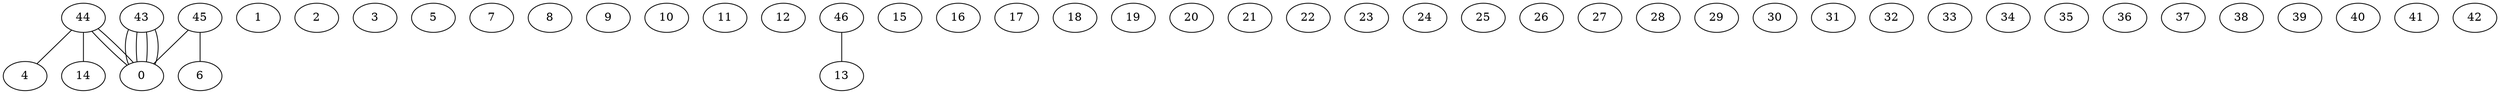 graph G {
0;
1;
2;
3;
4;
5;
6;
7;
8;
9;
10;
11;
12;
13;
14;
15;
16;
17;
18;
19;
20;
21;
22;
23;
24;
25;
26;
27;
28;
29;
30;
31;
32;
33;
34;
35;
36;
37;
38;
39;
40;
41;
42;
43;
44;
45;
46;
46--13 ;
45--6 ;
45--0 ;
44--4 ;
44--14 ;
44--0 ;
44--0 ;
43--0 ;
43--0 ;
43--0 ;
43--0 ;
}
